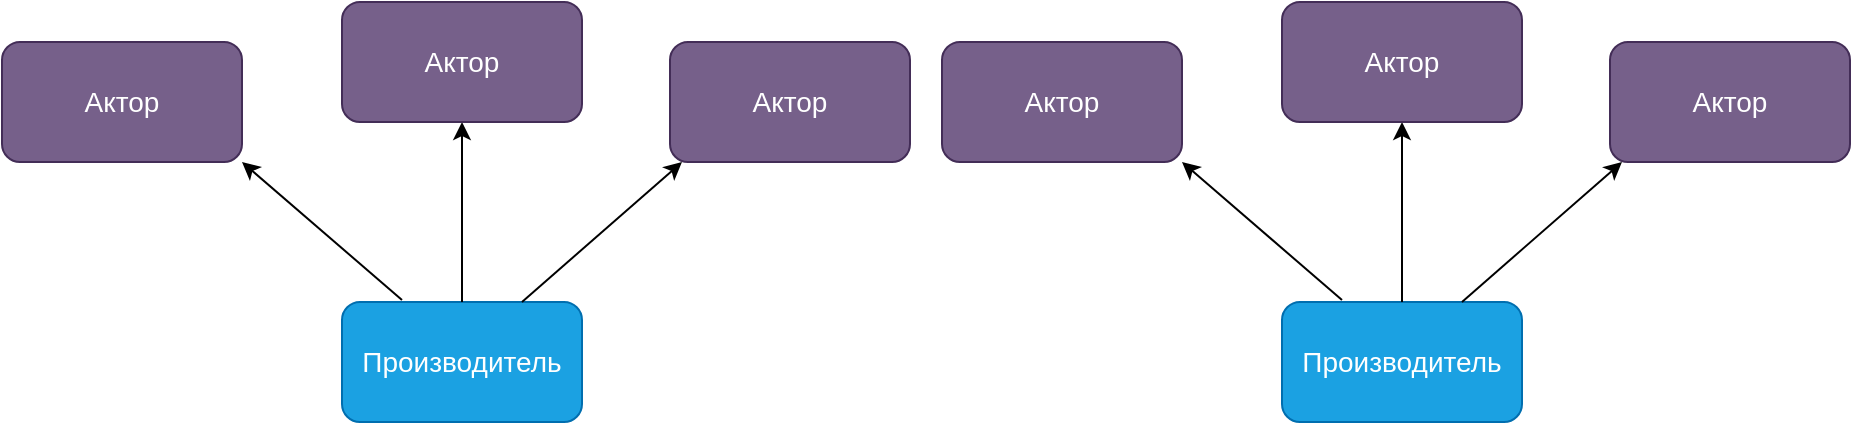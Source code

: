 <mxfile version="27.0.2">
  <diagram name="Page-1" id="4CD6Mvvo7_t6TzAKl-9E">
    <mxGraphModel dx="2187" dy="793" grid="1" gridSize="10" guides="1" tooltips="1" connect="1" arrows="1" fold="1" page="1" pageScale="1" pageWidth="827" pageHeight="1169" math="0" shadow="0">
      <root>
        <mxCell id="0" />
        <mxCell id="1" parent="0" />
        <mxCell id="h471GKbj1zsvHqZ2LlEr-3" value="Производитель" style="rounded=1;whiteSpace=wrap;html=1;fillColor=#1ba1e2;fontColor=#ffffff;strokeColor=#006EAF;fontSize=14;" vertex="1" parent="1">
          <mxGeometry x="130" y="430" width="120" height="60" as="geometry" />
        </mxCell>
        <mxCell id="h471GKbj1zsvHqZ2LlEr-4" value="" style="endArrow=classic;html=1;rounded=0;" edge="1" parent="1">
          <mxGeometry width="50" height="50" relative="1" as="geometry">
            <mxPoint x="160" y="429" as="sourcePoint" />
            <mxPoint x="80" y="360" as="targetPoint" />
          </mxGeometry>
        </mxCell>
        <mxCell id="h471GKbj1zsvHqZ2LlEr-5" value="" style="endArrow=classic;html=1;rounded=0;exitX=0.75;exitY=0;exitDx=0;exitDy=0;" edge="1" parent="1" source="h471GKbj1zsvHqZ2LlEr-3">
          <mxGeometry width="50" height="50" relative="1" as="geometry">
            <mxPoint x="220" y="419" as="sourcePoint" />
            <mxPoint x="300" y="360" as="targetPoint" />
          </mxGeometry>
        </mxCell>
        <mxCell id="h471GKbj1zsvHqZ2LlEr-6" value="" style="endArrow=classic;html=1;rounded=0;exitX=0.5;exitY=0;exitDx=0;exitDy=0;" edge="1" parent="1" source="h471GKbj1zsvHqZ2LlEr-3">
          <mxGeometry width="50" height="50" relative="1" as="geometry">
            <mxPoint x="220" y="409" as="sourcePoint" />
            <mxPoint x="190" y="340" as="targetPoint" />
          </mxGeometry>
        </mxCell>
        <mxCell id="h471GKbj1zsvHqZ2LlEr-7" value="Актор" style="rounded=1;whiteSpace=wrap;html=1;fillColor=#76608a;strokeColor=#432D57;fontColor=#ffffff;fontSize=14;" vertex="1" parent="1">
          <mxGeometry x="130" y="280" width="120" height="60" as="geometry" />
        </mxCell>
        <mxCell id="h471GKbj1zsvHqZ2LlEr-8" value="Актор" style="rounded=1;whiteSpace=wrap;html=1;fillColor=#76608a;strokeColor=#432D57;fontColor=#ffffff;fontSize=14;" vertex="1" parent="1">
          <mxGeometry x="294" y="300" width="120" height="60" as="geometry" />
        </mxCell>
        <mxCell id="h471GKbj1zsvHqZ2LlEr-9" value="Актор" style="rounded=1;whiteSpace=wrap;html=1;fillColor=#76608a;strokeColor=#432D57;fontColor=#ffffff;fontSize=14;" vertex="1" parent="1">
          <mxGeometry x="-40" y="300" width="120" height="60" as="geometry" />
        </mxCell>
        <mxCell id="h471GKbj1zsvHqZ2LlEr-10" value="Производитель" style="rounded=1;whiteSpace=wrap;html=1;fillColor=#1ba1e2;fontColor=#ffffff;strokeColor=#006EAF;fontSize=14;" vertex="1" parent="1">
          <mxGeometry x="600" y="430" width="120" height="60" as="geometry" />
        </mxCell>
        <mxCell id="h471GKbj1zsvHqZ2LlEr-11" value="" style="endArrow=classic;html=1;rounded=0;" edge="1" parent="1">
          <mxGeometry width="50" height="50" relative="1" as="geometry">
            <mxPoint x="630" y="429" as="sourcePoint" />
            <mxPoint x="550" y="360" as="targetPoint" />
          </mxGeometry>
        </mxCell>
        <mxCell id="h471GKbj1zsvHqZ2LlEr-12" value="" style="endArrow=classic;html=1;rounded=0;exitX=0.75;exitY=0;exitDx=0;exitDy=0;" edge="1" parent="1" source="h471GKbj1zsvHqZ2LlEr-10">
          <mxGeometry width="50" height="50" relative="1" as="geometry">
            <mxPoint x="690" y="419" as="sourcePoint" />
            <mxPoint x="770" y="360" as="targetPoint" />
          </mxGeometry>
        </mxCell>
        <mxCell id="h471GKbj1zsvHqZ2LlEr-13" value="" style="endArrow=classic;html=1;rounded=0;exitX=0.5;exitY=0;exitDx=0;exitDy=0;" edge="1" parent="1" source="h471GKbj1zsvHqZ2LlEr-10">
          <mxGeometry width="50" height="50" relative="1" as="geometry">
            <mxPoint x="690" y="409" as="sourcePoint" />
            <mxPoint x="660" y="340" as="targetPoint" />
          </mxGeometry>
        </mxCell>
        <mxCell id="h471GKbj1zsvHqZ2LlEr-14" value="Актор" style="rounded=1;whiteSpace=wrap;html=1;fillColor=#76608a;strokeColor=#432D57;fontColor=#ffffff;fontSize=14;" vertex="1" parent="1">
          <mxGeometry x="600" y="280" width="120" height="60" as="geometry" />
        </mxCell>
        <mxCell id="h471GKbj1zsvHqZ2LlEr-15" value="Актор" style="rounded=1;whiteSpace=wrap;html=1;fillColor=#76608a;strokeColor=#432D57;fontColor=#ffffff;fontSize=14;" vertex="1" parent="1">
          <mxGeometry x="764" y="300" width="120" height="60" as="geometry" />
        </mxCell>
        <mxCell id="h471GKbj1zsvHqZ2LlEr-16" value="Актор" style="rounded=1;whiteSpace=wrap;html=1;fillColor=#76608a;strokeColor=#432D57;fontColor=#ffffff;fontSize=14;" vertex="1" parent="1">
          <mxGeometry x="430" y="300" width="120" height="60" as="geometry" />
        </mxCell>
      </root>
    </mxGraphModel>
  </diagram>
</mxfile>
